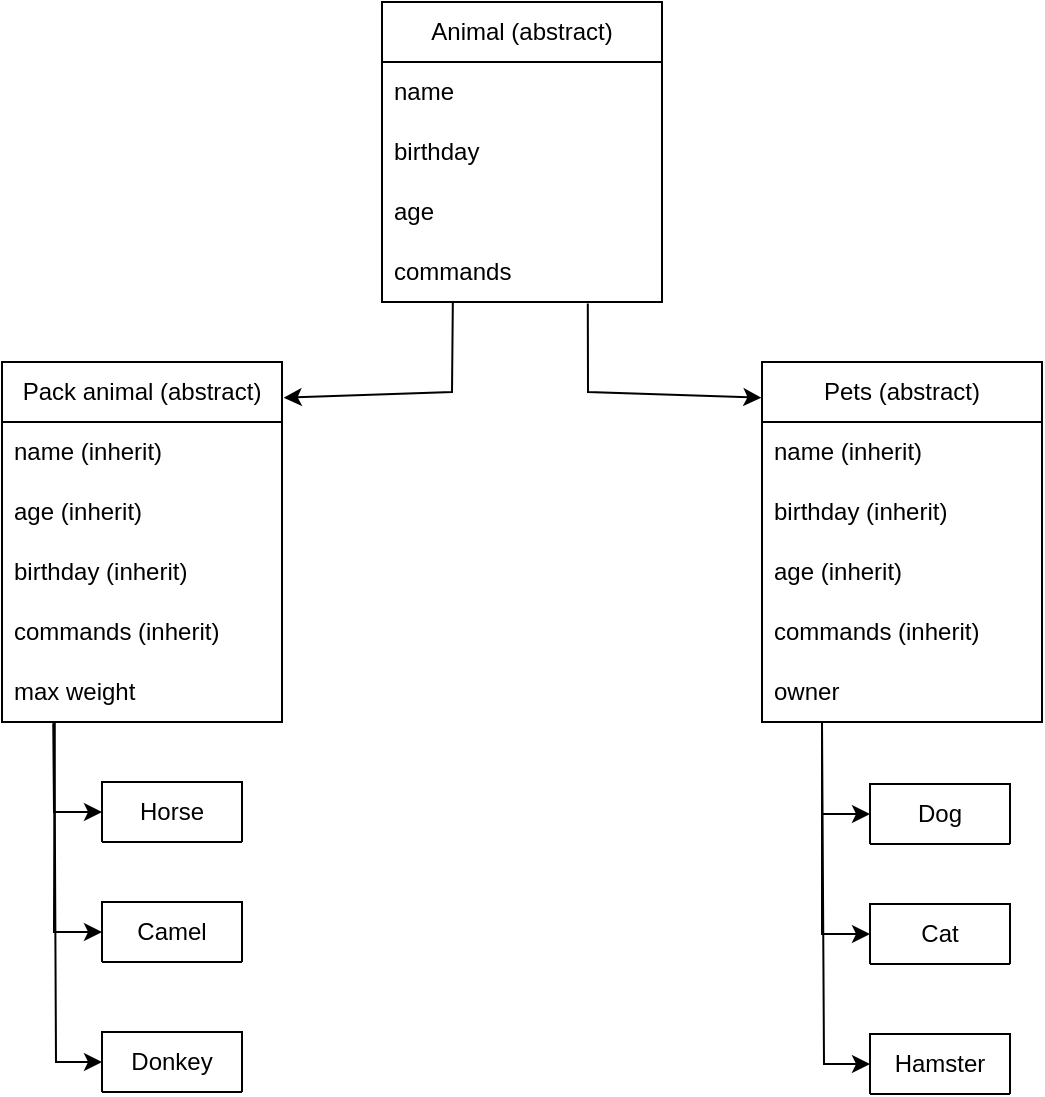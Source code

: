 <mxfile version="21.2.3" type="device">
  <diagram name="Страница 1" id="kJOdEKDTGWDT3PKC665U">
    <mxGraphModel dx="1386" dy="783" grid="1" gridSize="10" guides="1" tooltips="1" connect="1" arrows="1" fold="1" page="1" pageScale="1" pageWidth="827" pageHeight="1169" math="0" shadow="0">
      <root>
        <mxCell id="0" />
        <mxCell id="1" parent="0" />
        <mxCell id="jmR1hvINmtqzF-7DUhkX-2" value="Animal (abstract)" style="swimlane;fontStyle=0;childLayout=stackLayout;horizontal=1;startSize=30;horizontalStack=0;resizeParent=1;resizeParentMax=0;resizeLast=0;collapsible=1;marginBottom=0;whiteSpace=wrap;html=1;" vertex="1" parent="1">
          <mxGeometry x="330" y="40" width="140" height="150" as="geometry" />
        </mxCell>
        <mxCell id="jmR1hvINmtqzF-7DUhkX-3" value="name" style="text;align=left;verticalAlign=middle;spacingLeft=4;spacingRight=4;overflow=hidden;points=[[0,0.5],[1,0.5]];portConstraint=eastwest;rotatable=0;whiteSpace=wrap;html=1;" vertex="1" parent="jmR1hvINmtqzF-7DUhkX-2">
          <mxGeometry y="30" width="140" height="30" as="geometry" />
        </mxCell>
        <mxCell id="jmR1hvINmtqzF-7DUhkX-4" value="birthday" style="text;align=left;verticalAlign=middle;spacingLeft=4;spacingRight=4;overflow=hidden;points=[[0,0.5],[1,0.5]];portConstraint=eastwest;rotatable=0;whiteSpace=wrap;html=1;" vertex="1" parent="jmR1hvINmtqzF-7DUhkX-2">
          <mxGeometry y="60" width="140" height="30" as="geometry" />
        </mxCell>
        <mxCell id="jmR1hvINmtqzF-7DUhkX-24" value="age" style="text;align=left;verticalAlign=middle;spacingLeft=4;spacingRight=4;overflow=hidden;points=[[0,0.5],[1,0.5]];portConstraint=eastwest;rotatable=0;whiteSpace=wrap;html=1;" vertex="1" parent="jmR1hvINmtqzF-7DUhkX-2">
          <mxGeometry y="90" width="140" height="30" as="geometry" />
        </mxCell>
        <mxCell id="jmR1hvINmtqzF-7DUhkX-5" value="commands" style="text;align=left;verticalAlign=middle;spacingLeft=4;spacingRight=4;overflow=hidden;points=[[0,0.5],[1,0.5]];portConstraint=eastwest;rotatable=0;whiteSpace=wrap;html=1;" vertex="1" parent="jmR1hvINmtqzF-7DUhkX-2">
          <mxGeometry y="120" width="140" height="30" as="geometry" />
        </mxCell>
        <mxCell id="jmR1hvINmtqzF-7DUhkX-6" value="Pets (abstract)" style="swimlane;fontStyle=0;childLayout=stackLayout;horizontal=1;startSize=30;horizontalStack=0;resizeParent=1;resizeParentMax=0;resizeLast=0;collapsible=1;marginBottom=0;whiteSpace=wrap;html=1;" vertex="1" parent="1">
          <mxGeometry x="520" y="220" width="140" height="180" as="geometry">
            <mxRectangle x="530" y="190" width="160" height="30" as="alternateBounds" />
          </mxGeometry>
        </mxCell>
        <mxCell id="jmR1hvINmtqzF-7DUhkX-7" value="name (inherit)" style="text;align=left;verticalAlign=middle;spacingLeft=4;spacingRight=4;overflow=hidden;points=[[0,0.5],[1,0.5]];portConstraint=eastwest;rotatable=0;whiteSpace=wrap;html=1;" vertex="1" parent="jmR1hvINmtqzF-7DUhkX-6">
          <mxGeometry y="30" width="140" height="30" as="geometry" />
        </mxCell>
        <mxCell id="jmR1hvINmtqzF-7DUhkX-8" value="birthday (inherit)" style="text;align=left;verticalAlign=middle;spacingLeft=4;spacingRight=4;overflow=hidden;points=[[0,0.5],[1,0.5]];portConstraint=eastwest;rotatable=0;whiteSpace=wrap;html=1;" vertex="1" parent="jmR1hvINmtqzF-7DUhkX-6">
          <mxGeometry y="60" width="140" height="30" as="geometry" />
        </mxCell>
        <mxCell id="jmR1hvINmtqzF-7DUhkX-9" value="age (inherit)" style="text;align=left;verticalAlign=middle;spacingLeft=4;spacingRight=4;overflow=hidden;points=[[0,0.5],[1,0.5]];portConstraint=eastwest;rotatable=0;whiteSpace=wrap;html=1;" vertex="1" parent="jmR1hvINmtqzF-7DUhkX-6">
          <mxGeometry y="90" width="140" height="30" as="geometry" />
        </mxCell>
        <mxCell id="jmR1hvINmtqzF-7DUhkX-26" value="commands (inherit)" style="text;align=left;verticalAlign=middle;spacingLeft=4;spacingRight=4;overflow=hidden;points=[[0,0.5],[1,0.5]];portConstraint=eastwest;rotatable=0;whiteSpace=wrap;html=1;" vertex="1" parent="jmR1hvINmtqzF-7DUhkX-6">
          <mxGeometry y="120" width="140" height="30" as="geometry" />
        </mxCell>
        <mxCell id="jmR1hvINmtqzF-7DUhkX-22" value="owner" style="text;align=left;verticalAlign=middle;spacingLeft=4;spacingRight=4;overflow=hidden;points=[[0,0.5],[1,0.5]];portConstraint=eastwest;rotatable=0;whiteSpace=wrap;html=1;" vertex="1" parent="jmR1hvINmtqzF-7DUhkX-6">
          <mxGeometry y="150" width="140" height="30" as="geometry" />
        </mxCell>
        <mxCell id="jmR1hvINmtqzF-7DUhkX-10" value="Pack animal (abstract)" style="swimlane;fontStyle=0;childLayout=stackLayout;horizontal=1;startSize=30;horizontalStack=0;resizeParent=1;resizeParentMax=0;resizeLast=0;collapsible=1;marginBottom=0;whiteSpace=wrap;html=1;" vertex="1" parent="1">
          <mxGeometry x="140" y="220" width="140" height="180" as="geometry" />
        </mxCell>
        <mxCell id="jmR1hvINmtqzF-7DUhkX-11" value="name (inherit)" style="text;align=left;verticalAlign=middle;spacingLeft=4;spacingRight=4;overflow=hidden;points=[[0,0.5],[1,0.5]];portConstraint=eastwest;rotatable=0;whiteSpace=wrap;html=1;" vertex="1" parent="jmR1hvINmtqzF-7DUhkX-10">
          <mxGeometry y="30" width="140" height="30" as="geometry" />
        </mxCell>
        <mxCell id="jmR1hvINmtqzF-7DUhkX-13" value="age (inherit)" style="text;align=left;verticalAlign=middle;spacingLeft=4;spacingRight=4;overflow=hidden;points=[[0,0.5],[1,0.5]];portConstraint=eastwest;rotatable=0;whiteSpace=wrap;html=1;" vertex="1" parent="jmR1hvINmtqzF-7DUhkX-10">
          <mxGeometry y="60" width="140" height="30" as="geometry" />
        </mxCell>
        <mxCell id="jmR1hvINmtqzF-7DUhkX-12" value="birthday (inherit)" style="text;align=left;verticalAlign=middle;spacingLeft=4;spacingRight=4;overflow=hidden;points=[[0,0.5],[1,0.5]];portConstraint=eastwest;rotatable=0;whiteSpace=wrap;html=1;" vertex="1" parent="jmR1hvINmtqzF-7DUhkX-10">
          <mxGeometry y="90" width="140" height="30" as="geometry" />
        </mxCell>
        <mxCell id="jmR1hvINmtqzF-7DUhkX-25" value="commands (inherit)" style="text;align=left;verticalAlign=middle;spacingLeft=4;spacingRight=4;overflow=hidden;points=[[0,0.5],[1,0.5]];portConstraint=eastwest;rotatable=0;whiteSpace=wrap;html=1;" vertex="1" parent="jmR1hvINmtqzF-7DUhkX-10">
          <mxGeometry y="120" width="140" height="30" as="geometry" />
        </mxCell>
        <mxCell id="jmR1hvINmtqzF-7DUhkX-16" value="max weight" style="text;align=left;verticalAlign=middle;spacingLeft=4;spacingRight=4;overflow=hidden;points=[[0,0.5],[1,0.5]];portConstraint=eastwest;rotatable=0;whiteSpace=wrap;html=1;" vertex="1" parent="jmR1hvINmtqzF-7DUhkX-10">
          <mxGeometry y="150" width="140" height="30" as="geometry" />
        </mxCell>
        <mxCell id="jmR1hvINmtqzF-7DUhkX-14" value="" style="endArrow=classic;html=1;rounded=0;entryX=1.006;entryY=0.099;entryDx=0;entryDy=0;exitX=0.253;exitY=1;exitDx=0;exitDy=0;exitPerimeter=0;entryPerimeter=0;" edge="1" parent="1" source="jmR1hvINmtqzF-7DUhkX-5" target="jmR1hvINmtqzF-7DUhkX-10">
          <mxGeometry width="50" height="50" relative="1" as="geometry">
            <mxPoint x="330" y="250" as="sourcePoint" />
            <mxPoint x="380" y="200" as="targetPoint" />
            <Array as="points">
              <mxPoint x="365" y="235" />
            </Array>
          </mxGeometry>
        </mxCell>
        <mxCell id="jmR1hvINmtqzF-7DUhkX-15" value="" style="endArrow=classic;html=1;rounded=0;entryX=-0.002;entryY=0.099;entryDx=0;entryDy=0;exitX=0.735;exitY=1.023;exitDx=0;exitDy=0;exitPerimeter=0;entryPerimeter=0;" edge="1" parent="1" source="jmR1hvINmtqzF-7DUhkX-5" target="jmR1hvINmtqzF-7DUhkX-6">
          <mxGeometry width="50" height="50" relative="1" as="geometry">
            <mxPoint x="375" y="170" as="sourcePoint" />
            <mxPoint x="291" y="246" as="targetPoint" />
            <Array as="points">
              <mxPoint x="433" y="235" />
            </Array>
          </mxGeometry>
        </mxCell>
        <mxCell id="jmR1hvINmtqzF-7DUhkX-17" value="Horse" style="swimlane;fontStyle=0;childLayout=stackLayout;horizontal=1;startSize=30;horizontalStack=0;resizeParent=1;resizeParentMax=0;resizeLast=0;collapsible=1;marginBottom=0;whiteSpace=wrap;html=1;" vertex="1" collapsed="1" parent="1">
          <mxGeometry x="190" y="430" width="70" height="30" as="geometry">
            <mxRectangle x="190" y="430" width="140" height="180" as="alternateBounds" />
          </mxGeometry>
        </mxCell>
        <mxCell id="jmR1hvINmtqzF-7DUhkX-18" value="name (inherit)" style="text;align=left;verticalAlign=middle;spacingLeft=4;spacingRight=4;overflow=hidden;points=[[0,0.5],[1,0.5]];portConstraint=eastwest;rotatable=0;whiteSpace=wrap;html=1;" vertex="1" parent="jmR1hvINmtqzF-7DUhkX-17">
          <mxGeometry y="30" width="140" height="30" as="geometry" />
        </mxCell>
        <mxCell id="jmR1hvINmtqzF-7DUhkX-19" value="age (inherit)" style="text;align=left;verticalAlign=middle;spacingLeft=4;spacingRight=4;overflow=hidden;points=[[0,0.5],[1,0.5]];portConstraint=eastwest;rotatable=0;whiteSpace=wrap;html=1;" vertex="1" parent="jmR1hvINmtqzF-7DUhkX-17">
          <mxGeometry y="60" width="140" height="30" as="geometry" />
        </mxCell>
        <mxCell id="jmR1hvINmtqzF-7DUhkX-20" value="birthday (inherit)" style="text;align=left;verticalAlign=middle;spacingLeft=4;spacingRight=4;overflow=hidden;points=[[0,0.5],[1,0.5]];portConstraint=eastwest;rotatable=0;whiteSpace=wrap;html=1;" vertex="1" parent="jmR1hvINmtqzF-7DUhkX-17">
          <mxGeometry y="90" width="140" height="30" as="geometry" />
        </mxCell>
        <mxCell id="jmR1hvINmtqzF-7DUhkX-27" value="commands (inherit)" style="text;align=left;verticalAlign=middle;spacingLeft=4;spacingRight=4;overflow=hidden;points=[[0,0.5],[1,0.5]];portConstraint=eastwest;rotatable=0;whiteSpace=wrap;html=1;" vertex="1" parent="jmR1hvINmtqzF-7DUhkX-17">
          <mxGeometry y="120" width="140" height="30" as="geometry" />
        </mxCell>
        <mxCell id="jmR1hvINmtqzF-7DUhkX-21" value="max weight&amp;nbsp;(inherit)" style="text;align=left;verticalAlign=middle;spacingLeft=4;spacingRight=4;overflow=hidden;points=[[0,0.5],[1,0.5]];portConstraint=eastwest;rotatable=0;whiteSpace=wrap;html=1;" vertex="1" parent="jmR1hvINmtqzF-7DUhkX-17">
          <mxGeometry y="150" width="140" height="30" as="geometry" />
        </mxCell>
        <mxCell id="jmR1hvINmtqzF-7DUhkX-28" value="Camel" style="swimlane;fontStyle=0;childLayout=stackLayout;horizontal=1;startSize=30;horizontalStack=0;resizeParent=1;resizeParentMax=0;resizeLast=0;collapsible=1;marginBottom=0;whiteSpace=wrap;html=1;" vertex="1" collapsed="1" parent="1">
          <mxGeometry x="190" y="490" width="70" height="30" as="geometry">
            <mxRectangle x="190" y="430" width="140" height="180" as="alternateBounds" />
          </mxGeometry>
        </mxCell>
        <mxCell id="jmR1hvINmtqzF-7DUhkX-29" value="name (inherit)" style="text;align=left;verticalAlign=middle;spacingLeft=4;spacingRight=4;overflow=hidden;points=[[0,0.5],[1,0.5]];portConstraint=eastwest;rotatable=0;whiteSpace=wrap;html=1;" vertex="1" parent="jmR1hvINmtqzF-7DUhkX-28">
          <mxGeometry y="30" width="140" height="30" as="geometry" />
        </mxCell>
        <mxCell id="jmR1hvINmtqzF-7DUhkX-30" value="age (inherit)" style="text;align=left;verticalAlign=middle;spacingLeft=4;spacingRight=4;overflow=hidden;points=[[0,0.5],[1,0.5]];portConstraint=eastwest;rotatable=0;whiteSpace=wrap;html=1;" vertex="1" parent="jmR1hvINmtqzF-7DUhkX-28">
          <mxGeometry y="60" width="140" height="30" as="geometry" />
        </mxCell>
        <mxCell id="jmR1hvINmtqzF-7DUhkX-31" value="birthday (inherit)" style="text;align=left;verticalAlign=middle;spacingLeft=4;spacingRight=4;overflow=hidden;points=[[0,0.5],[1,0.5]];portConstraint=eastwest;rotatable=0;whiteSpace=wrap;html=1;" vertex="1" parent="jmR1hvINmtqzF-7DUhkX-28">
          <mxGeometry y="90" width="140" height="30" as="geometry" />
        </mxCell>
        <mxCell id="jmR1hvINmtqzF-7DUhkX-32" value="commands (inherit)" style="text;align=left;verticalAlign=middle;spacingLeft=4;spacingRight=4;overflow=hidden;points=[[0,0.5],[1,0.5]];portConstraint=eastwest;rotatable=0;whiteSpace=wrap;html=1;" vertex="1" parent="jmR1hvINmtqzF-7DUhkX-28">
          <mxGeometry y="120" width="140" height="30" as="geometry" />
        </mxCell>
        <mxCell id="jmR1hvINmtqzF-7DUhkX-33" value="max weight&amp;nbsp;(inherit)" style="text;align=left;verticalAlign=middle;spacingLeft=4;spacingRight=4;overflow=hidden;points=[[0,0.5],[1,0.5]];portConstraint=eastwest;rotatable=0;whiteSpace=wrap;html=1;" vertex="1" parent="jmR1hvINmtqzF-7DUhkX-28">
          <mxGeometry y="150" width="140" height="30" as="geometry" />
        </mxCell>
        <mxCell id="jmR1hvINmtqzF-7DUhkX-34" value="Donkey" style="swimlane;fontStyle=0;childLayout=stackLayout;horizontal=1;startSize=30;horizontalStack=0;resizeParent=1;resizeParentMax=0;resizeLast=0;collapsible=1;marginBottom=0;whiteSpace=wrap;html=1;" vertex="1" collapsed="1" parent="1">
          <mxGeometry x="190" y="555" width="70" height="30" as="geometry">
            <mxRectangle x="190" y="430" width="140" height="180" as="alternateBounds" />
          </mxGeometry>
        </mxCell>
        <mxCell id="jmR1hvINmtqzF-7DUhkX-35" value="name (inherit)" style="text;align=left;verticalAlign=middle;spacingLeft=4;spacingRight=4;overflow=hidden;points=[[0,0.5],[1,0.5]];portConstraint=eastwest;rotatable=0;whiteSpace=wrap;html=1;" vertex="1" parent="jmR1hvINmtqzF-7DUhkX-34">
          <mxGeometry y="30" width="140" height="30" as="geometry" />
        </mxCell>
        <mxCell id="jmR1hvINmtqzF-7DUhkX-36" value="age (inherit)" style="text;align=left;verticalAlign=middle;spacingLeft=4;spacingRight=4;overflow=hidden;points=[[0,0.5],[1,0.5]];portConstraint=eastwest;rotatable=0;whiteSpace=wrap;html=1;" vertex="1" parent="jmR1hvINmtqzF-7DUhkX-34">
          <mxGeometry y="60" width="140" height="30" as="geometry" />
        </mxCell>
        <mxCell id="jmR1hvINmtqzF-7DUhkX-37" value="birthday (inherit)" style="text;align=left;verticalAlign=middle;spacingLeft=4;spacingRight=4;overflow=hidden;points=[[0,0.5],[1,0.5]];portConstraint=eastwest;rotatable=0;whiteSpace=wrap;html=1;" vertex="1" parent="jmR1hvINmtqzF-7DUhkX-34">
          <mxGeometry y="90" width="140" height="30" as="geometry" />
        </mxCell>
        <mxCell id="jmR1hvINmtqzF-7DUhkX-38" value="commands (inherit)" style="text;align=left;verticalAlign=middle;spacingLeft=4;spacingRight=4;overflow=hidden;points=[[0,0.5],[1,0.5]];portConstraint=eastwest;rotatable=0;whiteSpace=wrap;html=1;" vertex="1" parent="jmR1hvINmtqzF-7DUhkX-34">
          <mxGeometry y="120" width="140" height="30" as="geometry" />
        </mxCell>
        <mxCell id="jmR1hvINmtqzF-7DUhkX-39" value="max weight&amp;nbsp;(inherit)" style="text;align=left;verticalAlign=middle;spacingLeft=4;spacingRight=4;overflow=hidden;points=[[0,0.5],[1,0.5]];portConstraint=eastwest;rotatable=0;whiteSpace=wrap;html=1;" vertex="1" parent="jmR1hvINmtqzF-7DUhkX-34">
          <mxGeometry y="150" width="140" height="30" as="geometry" />
        </mxCell>
        <mxCell id="jmR1hvINmtqzF-7DUhkX-40" value="" style="endArrow=classic;html=1;rounded=0;exitX=0.187;exitY=0.983;exitDx=0;exitDy=0;exitPerimeter=0;entryX=0;entryY=0.5;entryDx=0;entryDy=0;" edge="1" parent="1" source="jmR1hvINmtqzF-7DUhkX-16" target="jmR1hvINmtqzF-7DUhkX-34">
          <mxGeometry width="50" height="50" relative="1" as="geometry">
            <mxPoint x="320" y="480" as="sourcePoint" />
            <mxPoint x="370" y="430" as="targetPoint" />
            <Array as="points">
              <mxPoint x="167" y="570" />
            </Array>
          </mxGeometry>
        </mxCell>
        <mxCell id="jmR1hvINmtqzF-7DUhkX-41" value="" style="endArrow=classic;html=1;rounded=0;entryX=0;entryY=0.5;entryDx=0;entryDy=0;exitX=0.188;exitY=1.011;exitDx=0;exitDy=0;exitPerimeter=0;" edge="1" parent="1" source="jmR1hvINmtqzF-7DUhkX-16" target="jmR1hvINmtqzF-7DUhkX-28">
          <mxGeometry width="50" height="50" relative="1" as="geometry">
            <mxPoint x="170" y="505" as="sourcePoint" />
            <mxPoint x="200" y="580" as="targetPoint" />
            <Array as="points">
              <mxPoint x="166" y="505" />
            </Array>
          </mxGeometry>
        </mxCell>
        <mxCell id="jmR1hvINmtqzF-7DUhkX-42" value="" style="endArrow=classic;html=1;rounded=0;entryX=0;entryY=0.5;entryDx=0;entryDy=0;exitX=0.183;exitY=1.02;exitDx=0;exitDy=0;exitPerimeter=0;" edge="1" parent="1" source="jmR1hvINmtqzF-7DUhkX-16">
          <mxGeometry width="50" height="50" relative="1" as="geometry">
            <mxPoint x="166" y="340" as="sourcePoint" />
            <mxPoint x="190" y="445" as="targetPoint" />
            <Array as="points">
              <mxPoint x="166" y="445" />
            </Array>
          </mxGeometry>
        </mxCell>
        <mxCell id="jmR1hvINmtqzF-7DUhkX-43" value="Dog" style="swimlane;fontStyle=0;childLayout=stackLayout;horizontal=1;startSize=30;horizontalStack=0;resizeParent=1;resizeParentMax=0;resizeLast=0;collapsible=1;marginBottom=0;whiteSpace=wrap;html=1;" vertex="1" collapsed="1" parent="1">
          <mxGeometry x="574" y="431" width="70" height="30" as="geometry">
            <mxRectangle x="574" y="431" width="140" height="180" as="alternateBounds" />
          </mxGeometry>
        </mxCell>
        <mxCell id="jmR1hvINmtqzF-7DUhkX-44" value="name (inherit)" style="text;align=left;verticalAlign=middle;spacingLeft=4;spacingRight=4;overflow=hidden;points=[[0,0.5],[1,0.5]];portConstraint=eastwest;rotatable=0;whiteSpace=wrap;html=1;" vertex="1" parent="jmR1hvINmtqzF-7DUhkX-43">
          <mxGeometry y="30" width="140" height="30" as="geometry" />
        </mxCell>
        <mxCell id="jmR1hvINmtqzF-7DUhkX-45" value="age (inherit)" style="text;align=left;verticalAlign=middle;spacingLeft=4;spacingRight=4;overflow=hidden;points=[[0,0.5],[1,0.5]];portConstraint=eastwest;rotatable=0;whiteSpace=wrap;html=1;" vertex="1" parent="jmR1hvINmtqzF-7DUhkX-43">
          <mxGeometry y="60" width="140" height="30" as="geometry" />
        </mxCell>
        <mxCell id="jmR1hvINmtqzF-7DUhkX-46" value="birthday (inherit)" style="text;align=left;verticalAlign=middle;spacingLeft=4;spacingRight=4;overflow=hidden;points=[[0,0.5],[1,0.5]];portConstraint=eastwest;rotatable=0;whiteSpace=wrap;html=1;" vertex="1" parent="jmR1hvINmtqzF-7DUhkX-43">
          <mxGeometry y="90" width="140" height="30" as="geometry" />
        </mxCell>
        <mxCell id="jmR1hvINmtqzF-7DUhkX-47" value="commands (inherit)" style="text;align=left;verticalAlign=middle;spacingLeft=4;spacingRight=4;overflow=hidden;points=[[0,0.5],[1,0.5]];portConstraint=eastwest;rotatable=0;whiteSpace=wrap;html=1;" vertex="1" parent="jmR1hvINmtqzF-7DUhkX-43">
          <mxGeometry y="120" width="140" height="30" as="geometry" />
        </mxCell>
        <mxCell id="jmR1hvINmtqzF-7DUhkX-48" value="owner (inherit)" style="text;align=left;verticalAlign=middle;spacingLeft=4;spacingRight=4;overflow=hidden;points=[[0,0.5],[1,0.5]];portConstraint=eastwest;rotatable=0;whiteSpace=wrap;html=1;" vertex="1" parent="jmR1hvINmtqzF-7DUhkX-43">
          <mxGeometry y="150" width="140" height="30" as="geometry" />
        </mxCell>
        <mxCell id="jmR1hvINmtqzF-7DUhkX-49" value="Cat" style="swimlane;fontStyle=0;childLayout=stackLayout;horizontal=1;startSize=30;horizontalStack=0;resizeParent=1;resizeParentMax=0;resizeLast=0;collapsible=1;marginBottom=0;whiteSpace=wrap;html=1;" vertex="1" collapsed="1" parent="1">
          <mxGeometry x="574" y="491" width="70" height="30" as="geometry">
            <mxRectangle x="574" y="491" width="140" height="180" as="alternateBounds" />
          </mxGeometry>
        </mxCell>
        <mxCell id="jmR1hvINmtqzF-7DUhkX-50" value="name (inherit)" style="text;align=left;verticalAlign=middle;spacingLeft=4;spacingRight=4;overflow=hidden;points=[[0,0.5],[1,0.5]];portConstraint=eastwest;rotatable=0;whiteSpace=wrap;html=1;" vertex="1" parent="jmR1hvINmtqzF-7DUhkX-49">
          <mxGeometry y="30" width="140" height="30" as="geometry" />
        </mxCell>
        <mxCell id="jmR1hvINmtqzF-7DUhkX-51" value="age (inherit)" style="text;align=left;verticalAlign=middle;spacingLeft=4;spacingRight=4;overflow=hidden;points=[[0,0.5],[1,0.5]];portConstraint=eastwest;rotatable=0;whiteSpace=wrap;html=1;" vertex="1" parent="jmR1hvINmtqzF-7DUhkX-49">
          <mxGeometry y="60" width="140" height="30" as="geometry" />
        </mxCell>
        <mxCell id="jmR1hvINmtqzF-7DUhkX-52" value="birthday (inherit)" style="text;align=left;verticalAlign=middle;spacingLeft=4;spacingRight=4;overflow=hidden;points=[[0,0.5],[1,0.5]];portConstraint=eastwest;rotatable=0;whiteSpace=wrap;html=1;" vertex="1" parent="jmR1hvINmtqzF-7DUhkX-49">
          <mxGeometry y="90" width="140" height="30" as="geometry" />
        </mxCell>
        <mxCell id="jmR1hvINmtqzF-7DUhkX-53" value="commands (inherit)" style="text;align=left;verticalAlign=middle;spacingLeft=4;spacingRight=4;overflow=hidden;points=[[0,0.5],[1,0.5]];portConstraint=eastwest;rotatable=0;whiteSpace=wrap;html=1;" vertex="1" parent="jmR1hvINmtqzF-7DUhkX-49">
          <mxGeometry y="120" width="140" height="30" as="geometry" />
        </mxCell>
        <mxCell id="jmR1hvINmtqzF-7DUhkX-54" value="owner (inherit)" style="text;align=left;verticalAlign=middle;spacingLeft=4;spacingRight=4;overflow=hidden;points=[[0,0.5],[1,0.5]];portConstraint=eastwest;rotatable=0;whiteSpace=wrap;html=1;" vertex="1" parent="jmR1hvINmtqzF-7DUhkX-49">
          <mxGeometry y="150" width="140" height="30" as="geometry" />
        </mxCell>
        <mxCell id="jmR1hvINmtqzF-7DUhkX-55" value="Hamster" style="swimlane;fontStyle=0;childLayout=stackLayout;horizontal=1;startSize=30;horizontalStack=0;resizeParent=1;resizeParentMax=0;resizeLast=0;collapsible=1;marginBottom=0;whiteSpace=wrap;html=1;" vertex="1" collapsed="1" parent="1">
          <mxGeometry x="574" y="556" width="70" height="30" as="geometry">
            <mxRectangle x="574" y="556" width="140" height="180" as="alternateBounds" />
          </mxGeometry>
        </mxCell>
        <mxCell id="jmR1hvINmtqzF-7DUhkX-56" value="name (inherit)" style="text;align=left;verticalAlign=middle;spacingLeft=4;spacingRight=4;overflow=hidden;points=[[0,0.5],[1,0.5]];portConstraint=eastwest;rotatable=0;whiteSpace=wrap;html=1;" vertex="1" parent="jmR1hvINmtqzF-7DUhkX-55">
          <mxGeometry y="30" width="140" height="30" as="geometry" />
        </mxCell>
        <mxCell id="jmR1hvINmtqzF-7DUhkX-57" value="age (inherit)" style="text;align=left;verticalAlign=middle;spacingLeft=4;spacingRight=4;overflow=hidden;points=[[0,0.5],[1,0.5]];portConstraint=eastwest;rotatable=0;whiteSpace=wrap;html=1;" vertex="1" parent="jmR1hvINmtqzF-7DUhkX-55">
          <mxGeometry y="60" width="140" height="30" as="geometry" />
        </mxCell>
        <mxCell id="jmR1hvINmtqzF-7DUhkX-58" value="birthday (inherit)" style="text;align=left;verticalAlign=middle;spacingLeft=4;spacingRight=4;overflow=hidden;points=[[0,0.5],[1,0.5]];portConstraint=eastwest;rotatable=0;whiteSpace=wrap;html=1;" vertex="1" parent="jmR1hvINmtqzF-7DUhkX-55">
          <mxGeometry y="90" width="140" height="30" as="geometry" />
        </mxCell>
        <mxCell id="jmR1hvINmtqzF-7DUhkX-59" value="commands (inherit)" style="text;align=left;verticalAlign=middle;spacingLeft=4;spacingRight=4;overflow=hidden;points=[[0,0.5],[1,0.5]];portConstraint=eastwest;rotatable=0;whiteSpace=wrap;html=1;" vertex="1" parent="jmR1hvINmtqzF-7DUhkX-55">
          <mxGeometry y="120" width="140" height="30" as="geometry" />
        </mxCell>
        <mxCell id="jmR1hvINmtqzF-7DUhkX-60" value="owner (inherit)" style="text;align=left;verticalAlign=middle;spacingLeft=4;spacingRight=4;overflow=hidden;points=[[0,0.5],[1,0.5]];portConstraint=eastwest;rotatable=0;whiteSpace=wrap;html=1;" vertex="1" parent="jmR1hvINmtqzF-7DUhkX-55">
          <mxGeometry y="150" width="140" height="30" as="geometry" />
        </mxCell>
        <mxCell id="jmR1hvINmtqzF-7DUhkX-61" value="" style="endArrow=classic;html=1;rounded=0;exitX=0.187;exitY=0.983;exitDx=0;exitDy=0;exitPerimeter=0;entryX=0;entryY=0.5;entryDx=0;entryDy=0;" edge="1" parent="1" target="jmR1hvINmtqzF-7DUhkX-55">
          <mxGeometry width="50" height="50" relative="1" as="geometry">
            <mxPoint x="550" y="400" as="sourcePoint" />
            <mxPoint x="754" y="431" as="targetPoint" />
            <Array as="points">
              <mxPoint x="551" y="571" />
            </Array>
          </mxGeometry>
        </mxCell>
        <mxCell id="jmR1hvINmtqzF-7DUhkX-62" value="" style="endArrow=classic;html=1;rounded=0;entryX=0;entryY=0.5;entryDx=0;entryDy=0;exitX=0.188;exitY=1.011;exitDx=0;exitDy=0;exitPerimeter=0;" edge="1" parent="1" target="jmR1hvINmtqzF-7DUhkX-49">
          <mxGeometry width="50" height="50" relative="1" as="geometry">
            <mxPoint x="550" y="401" as="sourcePoint" />
            <mxPoint x="584" y="581" as="targetPoint" />
            <Array as="points">
              <mxPoint x="550" y="506" />
            </Array>
          </mxGeometry>
        </mxCell>
        <mxCell id="jmR1hvINmtqzF-7DUhkX-63" value="" style="endArrow=classic;html=1;rounded=0;entryX=0;entryY=0.5;entryDx=0;entryDy=0;exitX=0.183;exitY=1.02;exitDx=0;exitDy=0;exitPerimeter=0;" edge="1" parent="1">
          <mxGeometry width="50" height="50" relative="1" as="geometry">
            <mxPoint x="550" y="402" as="sourcePoint" />
            <mxPoint x="574" y="446" as="targetPoint" />
            <Array as="points">
              <mxPoint x="550" y="446" />
            </Array>
          </mxGeometry>
        </mxCell>
      </root>
    </mxGraphModel>
  </diagram>
</mxfile>
